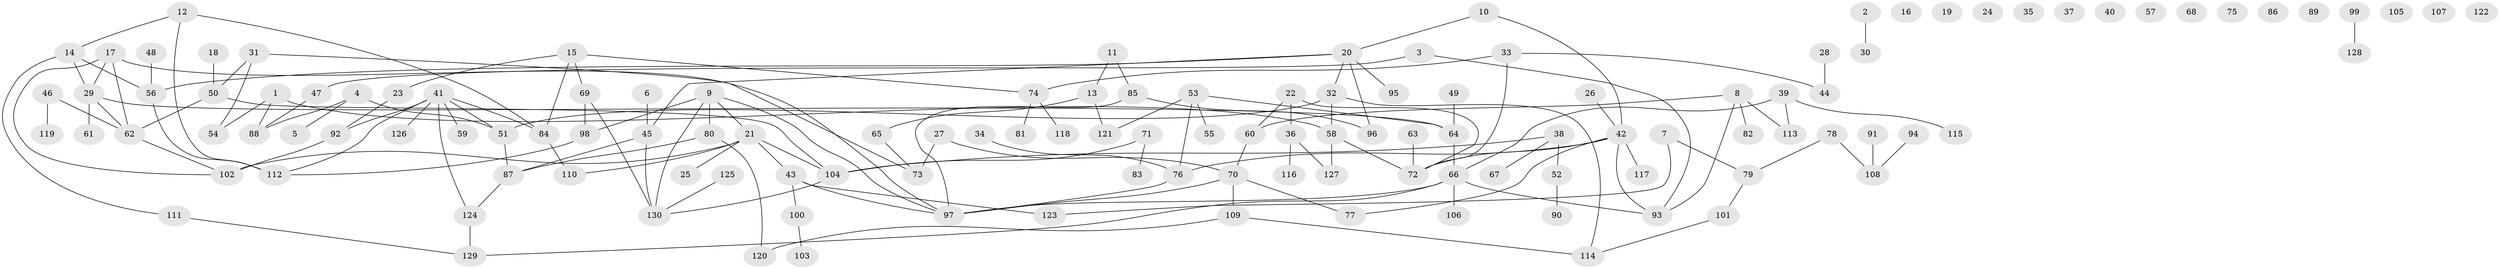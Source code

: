 // Generated by graph-tools (version 1.1) at 2025/49/03/09/25 03:49:08]
// undirected, 130 vertices, 155 edges
graph export_dot {
graph [start="1"]
  node [color=gray90,style=filled];
  1;
  2;
  3;
  4;
  5;
  6;
  7;
  8;
  9;
  10;
  11;
  12;
  13;
  14;
  15;
  16;
  17;
  18;
  19;
  20;
  21;
  22;
  23;
  24;
  25;
  26;
  27;
  28;
  29;
  30;
  31;
  32;
  33;
  34;
  35;
  36;
  37;
  38;
  39;
  40;
  41;
  42;
  43;
  44;
  45;
  46;
  47;
  48;
  49;
  50;
  51;
  52;
  53;
  54;
  55;
  56;
  57;
  58;
  59;
  60;
  61;
  62;
  63;
  64;
  65;
  66;
  67;
  68;
  69;
  70;
  71;
  72;
  73;
  74;
  75;
  76;
  77;
  78;
  79;
  80;
  81;
  82;
  83;
  84;
  85;
  86;
  87;
  88;
  89;
  90;
  91;
  92;
  93;
  94;
  95;
  96;
  97;
  98;
  99;
  100;
  101;
  102;
  103;
  104;
  105;
  106;
  107;
  108;
  109;
  110;
  111;
  112;
  113;
  114;
  115;
  116;
  117;
  118;
  119;
  120;
  121;
  122;
  123;
  124;
  125;
  126;
  127;
  128;
  129;
  130;
  1 -- 54;
  1 -- 58;
  1 -- 88;
  2 -- 30;
  3 -- 47;
  3 -- 93;
  4 -- 5;
  4 -- 51;
  4 -- 88;
  6 -- 45;
  7 -- 79;
  7 -- 123;
  8 -- 60;
  8 -- 82;
  8 -- 93;
  8 -- 113;
  9 -- 21;
  9 -- 80;
  9 -- 97;
  9 -- 98;
  9 -- 130;
  10 -- 20;
  10 -- 42;
  11 -- 13;
  11 -- 85;
  12 -- 14;
  12 -- 84;
  12 -- 112;
  13 -- 65;
  13 -- 121;
  14 -- 29;
  14 -- 56;
  14 -- 111;
  15 -- 23;
  15 -- 69;
  15 -- 74;
  15 -- 84;
  17 -- 29;
  17 -- 62;
  17 -- 73;
  17 -- 102;
  18 -- 50;
  20 -- 32;
  20 -- 45;
  20 -- 56;
  20 -- 95;
  20 -- 96;
  21 -- 25;
  21 -- 43;
  21 -- 102;
  21 -- 104;
  21 -- 110;
  22 -- 36;
  22 -- 60;
  22 -- 72;
  23 -- 92;
  26 -- 42;
  27 -- 70;
  27 -- 73;
  28 -- 44;
  29 -- 61;
  29 -- 62;
  29 -- 64;
  31 -- 50;
  31 -- 54;
  31 -- 97;
  32 -- 51;
  32 -- 58;
  32 -- 114;
  33 -- 44;
  33 -- 72;
  33 -- 74;
  34 -- 76;
  36 -- 116;
  36 -- 127;
  38 -- 52;
  38 -- 67;
  38 -- 104;
  39 -- 66;
  39 -- 113;
  39 -- 115;
  41 -- 51;
  41 -- 59;
  41 -- 84;
  41 -- 92;
  41 -- 112;
  41 -- 124;
  41 -- 126;
  42 -- 72;
  42 -- 76;
  42 -- 77;
  42 -- 93;
  42 -- 117;
  43 -- 97;
  43 -- 100;
  43 -- 123;
  45 -- 87;
  45 -- 130;
  46 -- 62;
  46 -- 119;
  47 -- 88;
  48 -- 56;
  49 -- 64;
  50 -- 62;
  50 -- 104;
  51 -- 87;
  52 -- 90;
  53 -- 55;
  53 -- 64;
  53 -- 76;
  53 -- 121;
  56 -- 112;
  58 -- 72;
  58 -- 127;
  60 -- 70;
  62 -- 102;
  63 -- 72;
  64 -- 66;
  65 -- 73;
  66 -- 93;
  66 -- 97;
  66 -- 106;
  66 -- 129;
  69 -- 98;
  69 -- 130;
  70 -- 77;
  70 -- 97;
  70 -- 109;
  71 -- 83;
  71 -- 104;
  74 -- 81;
  74 -- 118;
  76 -- 97;
  78 -- 79;
  78 -- 108;
  79 -- 101;
  80 -- 87;
  80 -- 120;
  84 -- 110;
  85 -- 96;
  85 -- 97;
  87 -- 124;
  91 -- 108;
  92 -- 102;
  94 -- 108;
  98 -- 112;
  99 -- 128;
  100 -- 103;
  101 -- 114;
  104 -- 130;
  109 -- 114;
  109 -- 120;
  111 -- 129;
  124 -- 129;
  125 -- 130;
}
